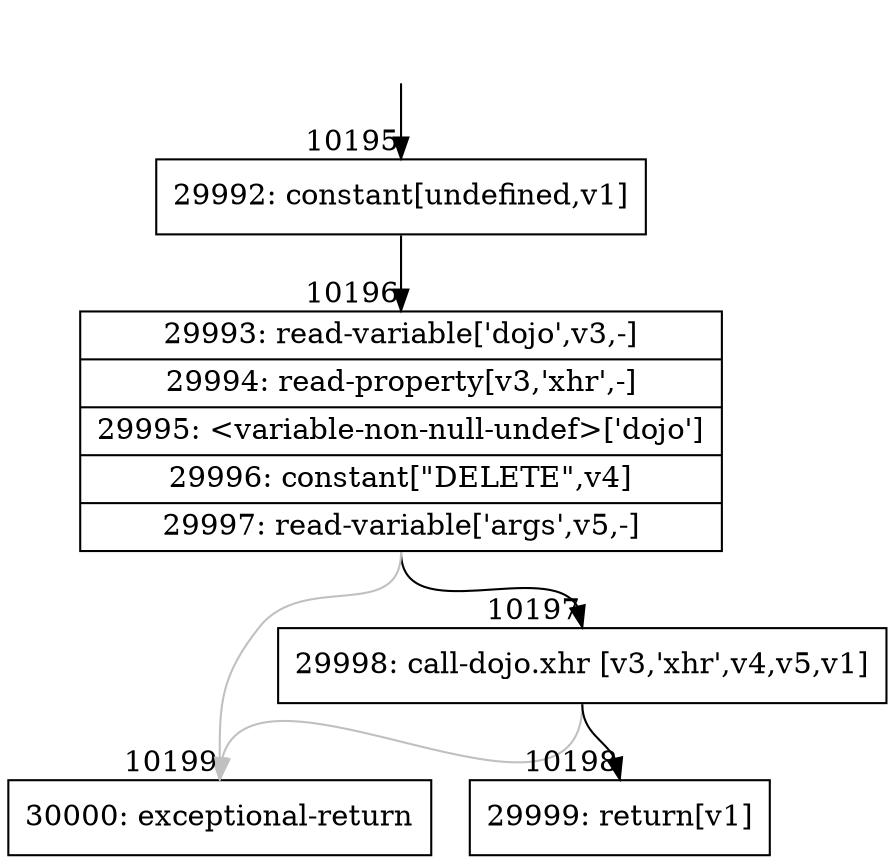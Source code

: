 digraph {
rankdir="TD"
BB_entry726[shape=none,label=""];
BB_entry726 -> BB10195 [tailport=s, headport=n, headlabel="    10195"]
BB10195 [shape=record label="{29992: constant[undefined,v1]}" ] 
BB10195 -> BB10196 [tailport=s, headport=n, headlabel="      10196"]
BB10196 [shape=record label="{29993: read-variable['dojo',v3,-]|29994: read-property[v3,'xhr',-]|29995: \<variable-non-null-undef\>['dojo']|29996: constant[\"DELETE\",v4]|29997: read-variable['args',v5,-]}" ] 
BB10196 -> BB10197 [tailport=s, headport=n, headlabel="      10197"]
BB10196 -> BB10199 [tailport=s, headport=n, color=gray, headlabel="      10199"]
BB10197 [shape=record label="{29998: call-dojo.xhr [v3,'xhr',v4,v5,v1]}" ] 
BB10197 -> BB10198 [tailport=s, headport=n, headlabel="      10198"]
BB10197 -> BB10199 [tailport=s, headport=n, color=gray]
BB10198 [shape=record label="{29999: return[v1]}" ] 
BB10199 [shape=record label="{30000: exceptional-return}" ] 
//#$~ 14260
}
